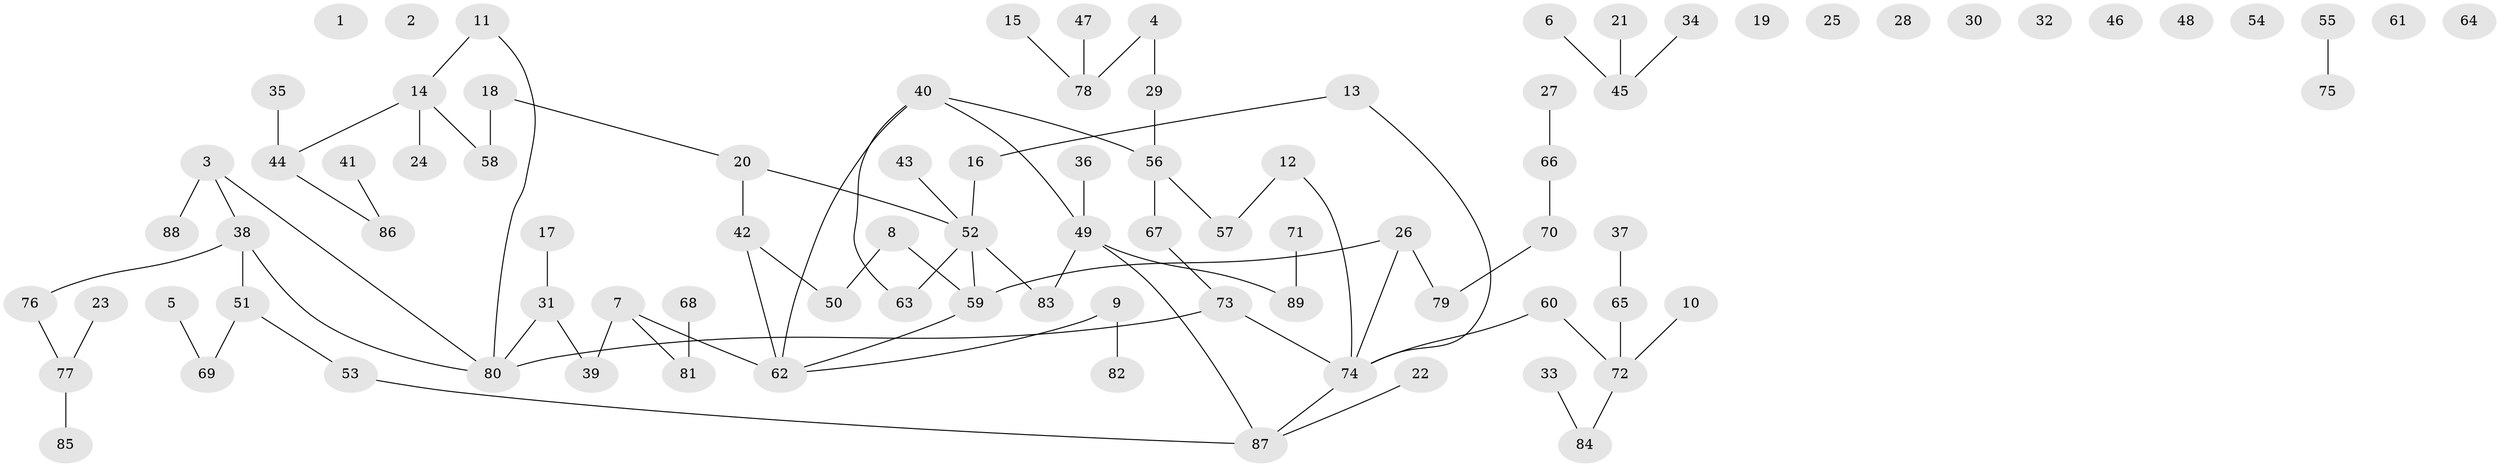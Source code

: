 // coarse degree distribution, {2: 0.26666666666666666, 3: 0.13333333333333333, 5: 0.13333333333333333, 6: 0.06666666666666667, 1: 0.4}
// Generated by graph-tools (version 1.1) at 2025/35/03/04/25 23:35:52]
// undirected, 89 vertices, 86 edges
graph export_dot {
  node [color=gray90,style=filled];
  1;
  2;
  3;
  4;
  5;
  6;
  7;
  8;
  9;
  10;
  11;
  12;
  13;
  14;
  15;
  16;
  17;
  18;
  19;
  20;
  21;
  22;
  23;
  24;
  25;
  26;
  27;
  28;
  29;
  30;
  31;
  32;
  33;
  34;
  35;
  36;
  37;
  38;
  39;
  40;
  41;
  42;
  43;
  44;
  45;
  46;
  47;
  48;
  49;
  50;
  51;
  52;
  53;
  54;
  55;
  56;
  57;
  58;
  59;
  60;
  61;
  62;
  63;
  64;
  65;
  66;
  67;
  68;
  69;
  70;
  71;
  72;
  73;
  74;
  75;
  76;
  77;
  78;
  79;
  80;
  81;
  82;
  83;
  84;
  85;
  86;
  87;
  88;
  89;
  3 -- 38;
  3 -- 80;
  3 -- 88;
  4 -- 29;
  4 -- 78;
  5 -- 69;
  6 -- 45;
  7 -- 39;
  7 -- 62;
  7 -- 81;
  8 -- 50;
  8 -- 59;
  9 -- 62;
  9 -- 82;
  10 -- 72;
  11 -- 14;
  11 -- 80;
  12 -- 57;
  12 -- 74;
  13 -- 16;
  13 -- 74;
  14 -- 24;
  14 -- 44;
  14 -- 58;
  15 -- 78;
  16 -- 52;
  17 -- 31;
  18 -- 20;
  18 -- 58;
  20 -- 42;
  20 -- 52;
  21 -- 45;
  22 -- 87;
  23 -- 77;
  26 -- 59;
  26 -- 74;
  26 -- 79;
  27 -- 66;
  29 -- 56;
  31 -- 39;
  31 -- 80;
  33 -- 84;
  34 -- 45;
  35 -- 44;
  36 -- 49;
  37 -- 65;
  38 -- 51;
  38 -- 76;
  38 -- 80;
  40 -- 49;
  40 -- 56;
  40 -- 62;
  40 -- 63;
  41 -- 86;
  42 -- 50;
  42 -- 62;
  43 -- 52;
  44 -- 86;
  47 -- 78;
  49 -- 83;
  49 -- 87;
  49 -- 89;
  51 -- 53;
  51 -- 69;
  52 -- 59;
  52 -- 63;
  52 -- 83;
  53 -- 87;
  55 -- 75;
  56 -- 57;
  56 -- 67;
  59 -- 62;
  60 -- 72;
  60 -- 74;
  65 -- 72;
  66 -- 70;
  67 -- 73;
  68 -- 81;
  70 -- 79;
  71 -- 89;
  72 -- 84;
  73 -- 74;
  73 -- 80;
  74 -- 87;
  76 -- 77;
  77 -- 85;
}
